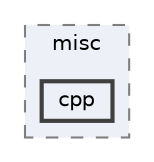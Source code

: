 digraph "runtime/imgui/misc/cpp"
{
 // LATEX_PDF_SIZE
  bgcolor="transparent";
  edge [fontname=Helvetica,fontsize=10,labelfontname=Helvetica,labelfontsize=10];
  node [fontname=Helvetica,fontsize=10,shape=box,height=0.2,width=0.4];
  compound=true
  subgraph clusterdir_96b5910c8bbc5cbb091dc8bba0381311 {
    graph [ bgcolor="#edf0f7", pencolor="grey50", label="misc", fontname=Helvetica,fontsize=10 style="filled,dashed", URL="dir_96b5910c8bbc5cbb091dc8bba0381311.html",tooltip=""]
  dir_4e0ca2e1df11ee4c6f7ae7c7528c71fb [label="cpp", fillcolor="#edf0f7", color="grey25", style="filled,bold", URL="dir_4e0ca2e1df11ee4c6f7ae7c7528c71fb.html",tooltip=""];
  }
}
